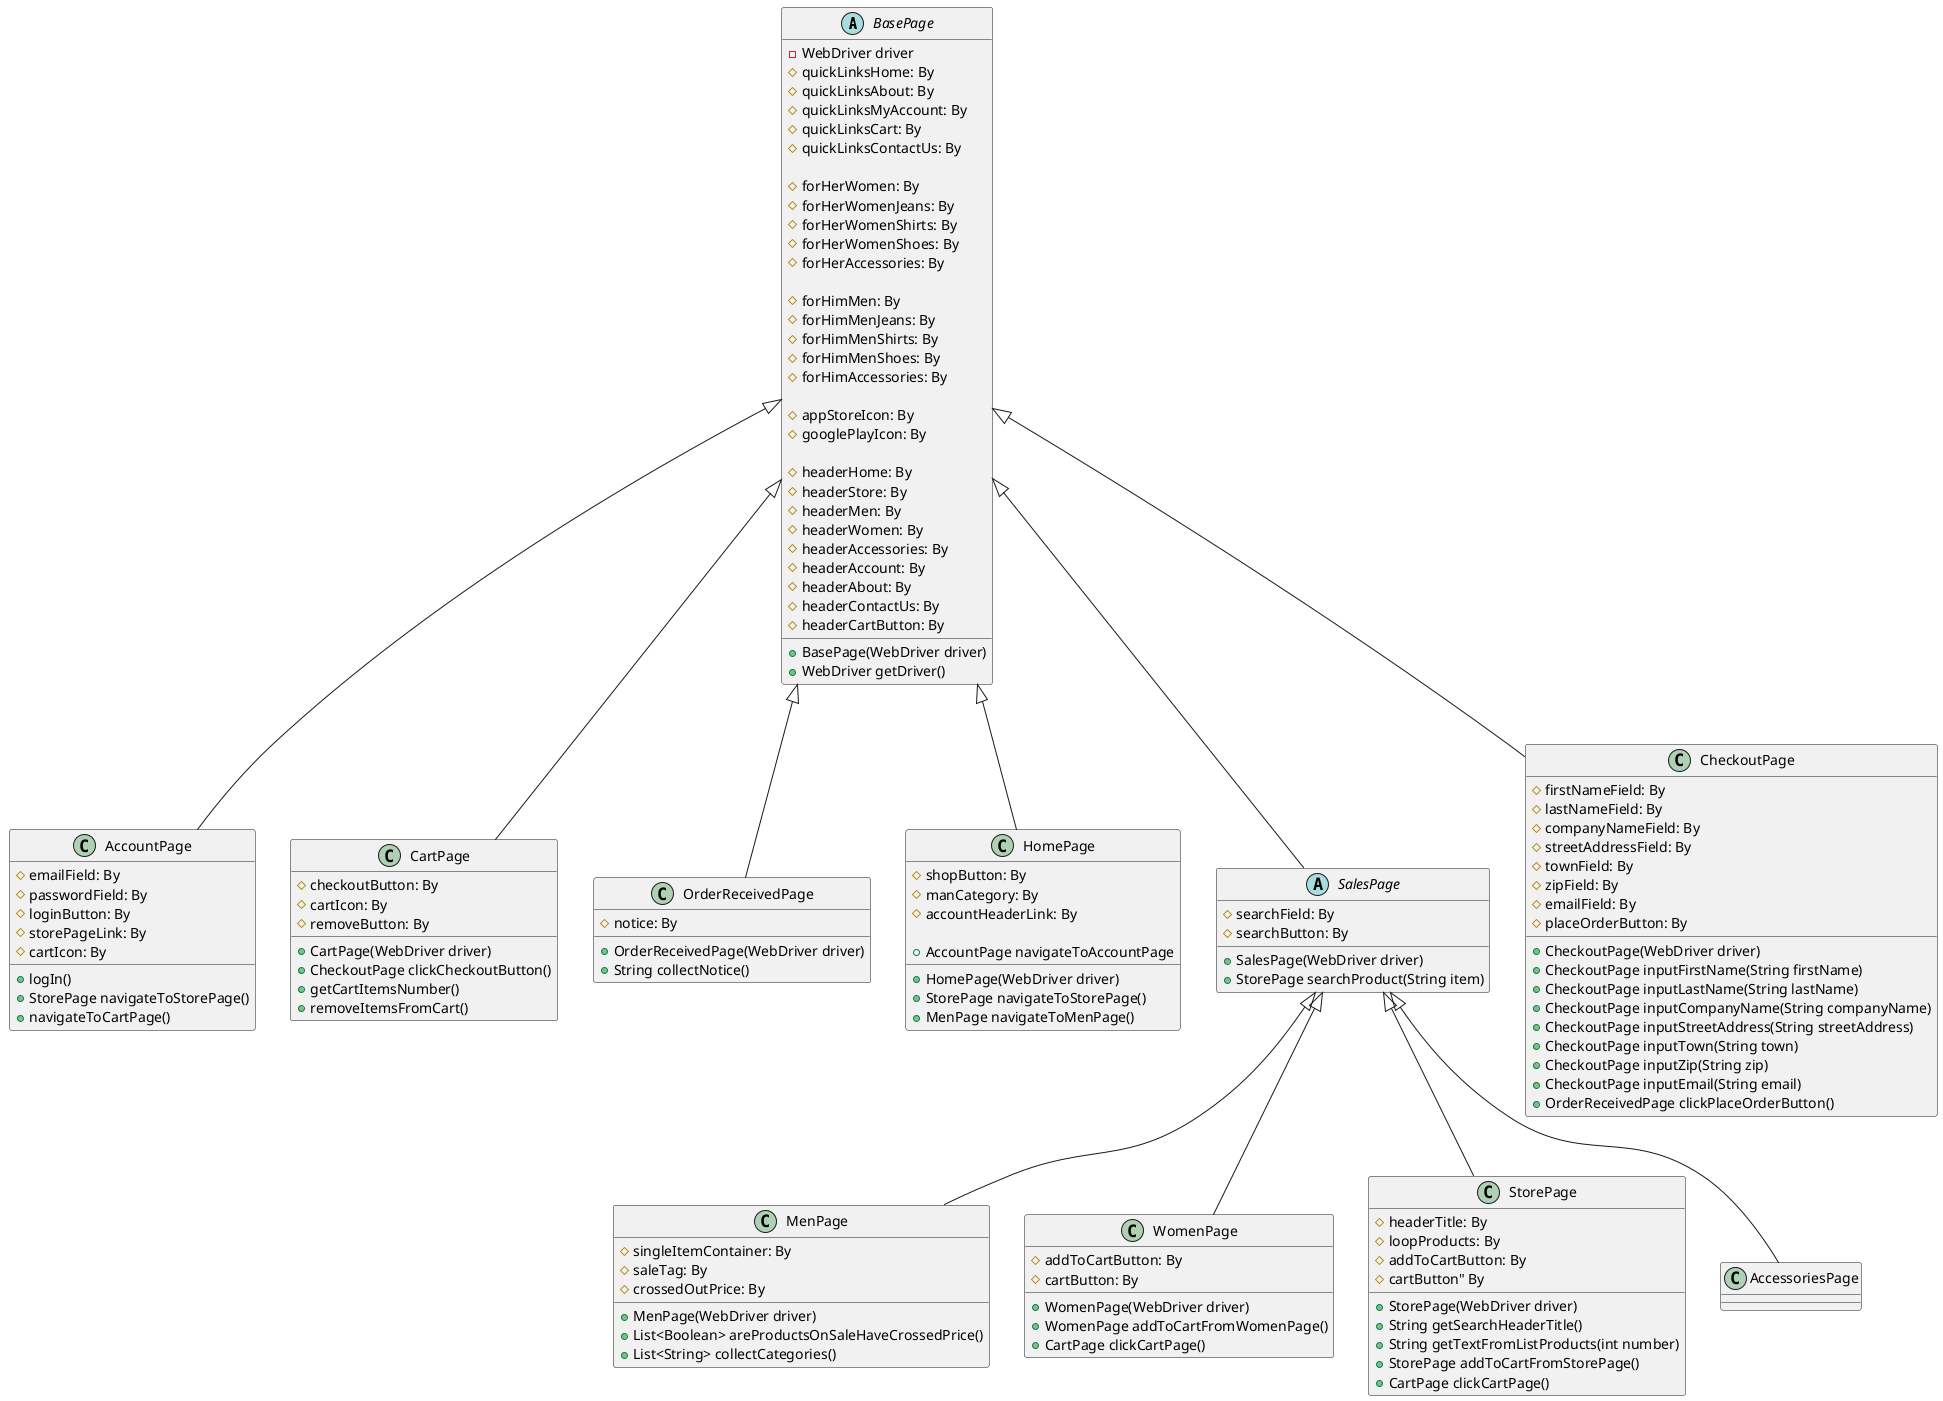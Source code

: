 @startuml
'https://plantuml.com/class-diagram

' hide fields

abstract class BasePage {
- WebDriver driver
# quickLinksHome: By
# quickLinksAbout: By
# quickLinksMyAccount: By
# quickLinksCart: By
# quickLinksContactUs: By

# forHerWomen: By
# forHerWomenJeans: By
# forHerWomenShirts: By
# forHerWomenShoes: By
# forHerAccessories: By

# forHimMen: By
# forHimMenJeans: By
# forHimMenShirts: By
# forHimMenShoes: By
# forHimAccessories: By

# appStoreIcon: By
# googlePlayIcon: By

# headerHome: By
# headerStore: By
# headerMen: By
# headerWomen: By
# headerAccessories: By
# headerAccount: By
# headerAbout: By
# headerContactUs: By
# headerCartButton: By

+ BasePage(WebDriver driver)
+ WebDriver getDriver()

}
class AccountPage {
# emailField: By
# passwordField: By
# loginButton: By
# storePageLink: By
# cartIcon: By
+ logIn()
+ StorePage navigateToStorePage()
+ navigateToCartPage()
}

class CartPage {
# checkoutButton: By
# cartIcon: By
# removeButton: By
+ CartPage(WebDriver driver)
+ CheckoutPage clickCheckoutButton()
+ getCartItemsNumber()
+ removeItemsFromCart()
}

class OrderReceivedPage {
# notice: By

+ OrderReceivedPage(WebDriver driver)
+ String collectNotice()

}

class HomePage{
# shopButton: By
# manCategory: By
# accountHeaderLink: By

+ HomePage(WebDriver driver)
+ StorePage navigateToStorePage()
+ MenPage navigateToMenPage()
+ AccountPage navigateToAccountPage

}

class MenPage{
# singleItemContainer: By
# saleTag: By
# crossedOutPrice: By

+ MenPage(WebDriver driver)
+ List<Boolean> areProductsOnSaleHaveCrossedPrice()
+ List<String> collectCategories()

}

class WomenPage{
# addToCartButton: By
# cartButton: By

+ WomenPage(WebDriver driver)
+ WomenPage addToCartFromWomenPage()
+ CartPage clickCartPage()

}

abstract class SalesPage{
# searchField: By
# searchButton: By

+ SalesPage(WebDriver driver)
+ StorePage searchProduct(String item)

}

class CheckoutPage{
# firstNameField: By
# lastNameField: By
# companyNameField: By
# streetAddressField: By
# townField: By
# zipField: By
# emailField: By
# placeOrderButton: By
+ CheckoutPage(WebDriver driver)
+ CheckoutPage inputFirstName(String firstName)
+ CheckoutPage inputLastName(String lastName)
+ CheckoutPage inputCompanyName(String companyName)
+ CheckoutPage inputStreetAddress(String streetAddress)
+ CheckoutPage inputTown(String town)
+ CheckoutPage inputZip(String zip)
+ CheckoutPage inputEmail(String email)
+ OrderReceivedPage clickPlaceOrderButton()
}
class StorePage{
# headerTitle: By
# loopProducts: By
# addToCartButton: By
# cartButton" By

+ StorePage(WebDriver driver)
+ String getSearchHeaderTitle()
+ String getTextFromListProducts(int number)
+ StorePage addToCartFromStorePage()
+ CartPage clickCartPage()
}

BasePage <|-- AccountPage
BasePage <|-- CartPage
BasePage <|-- CheckoutPage
BasePage <|-- HomePage
BasePage <|-- SalesPage
SalesPage <|-- MenPage
SalesPage <|-- WomenPage
SalesPage <|-- StorePage
SalesPage <|-- AccessoriesPage
BasePage <|-- OrderReceivedPage

@enduml